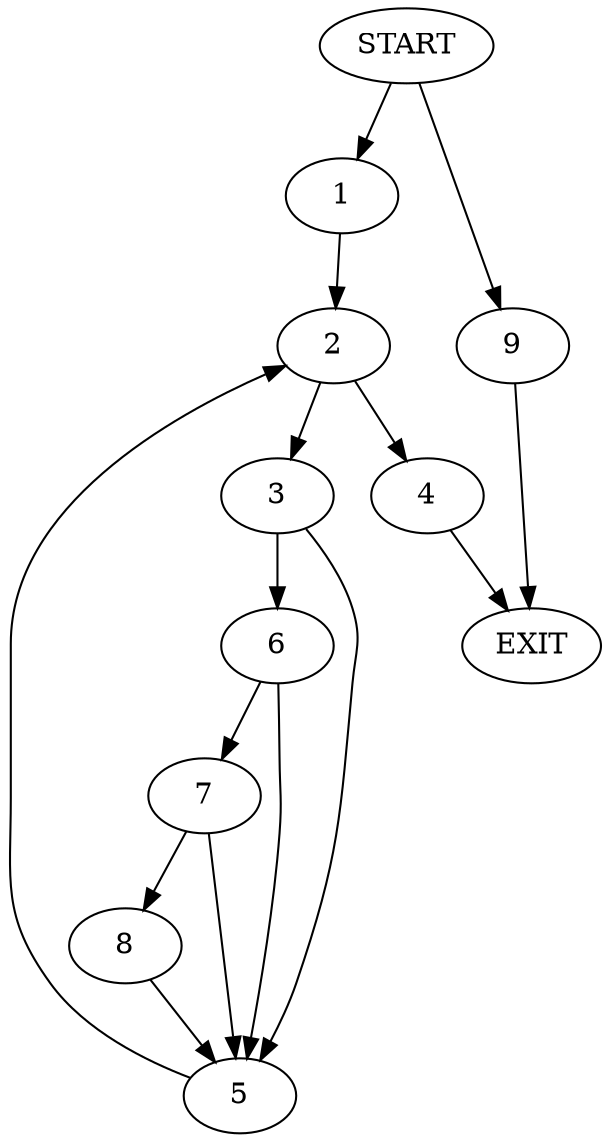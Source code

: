digraph {
0 [label="START"]
10 [label="EXIT"]
0 -> 1
1 -> 2
2 -> 3
2 -> 4
3 -> 5
3 -> 6
4 -> 10
6 -> 5
6 -> 7
5 -> 2
7 -> 5
7 -> 8
8 -> 5
0 -> 9
9 -> 10
}
